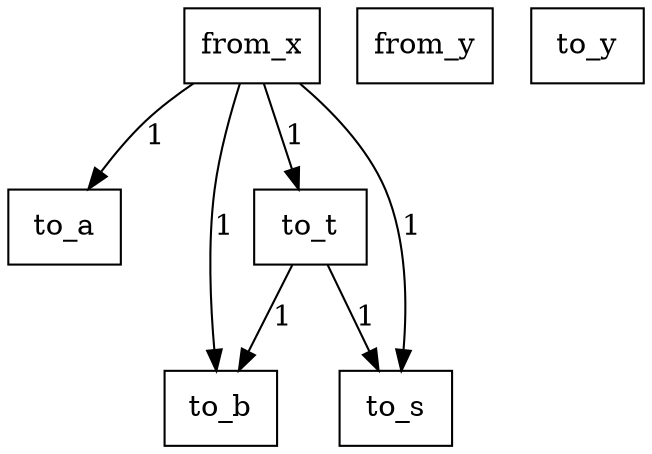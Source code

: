 digraph {
    graph [rankdir=TB
          ,bgcolor=transparent];
    node [shape=box
         ,fillcolor=white
         ,style=filled];
    0 [label=<from_x>];
    1 [label=<from_y>];
    2 [label=<to_a>];
    3 [label=<to_b>];
    4 [label=<to_t>];
    5 [label=<to_s>];
    6 [label=<to_y>];
    0 -> 2 [label=1];
    0 -> 3 [label=1];
    0 -> 4 [label=1];
    0 -> 5 [label=1];
    4 -> 3 [label=1];
    4 -> 5 [label=1];
}